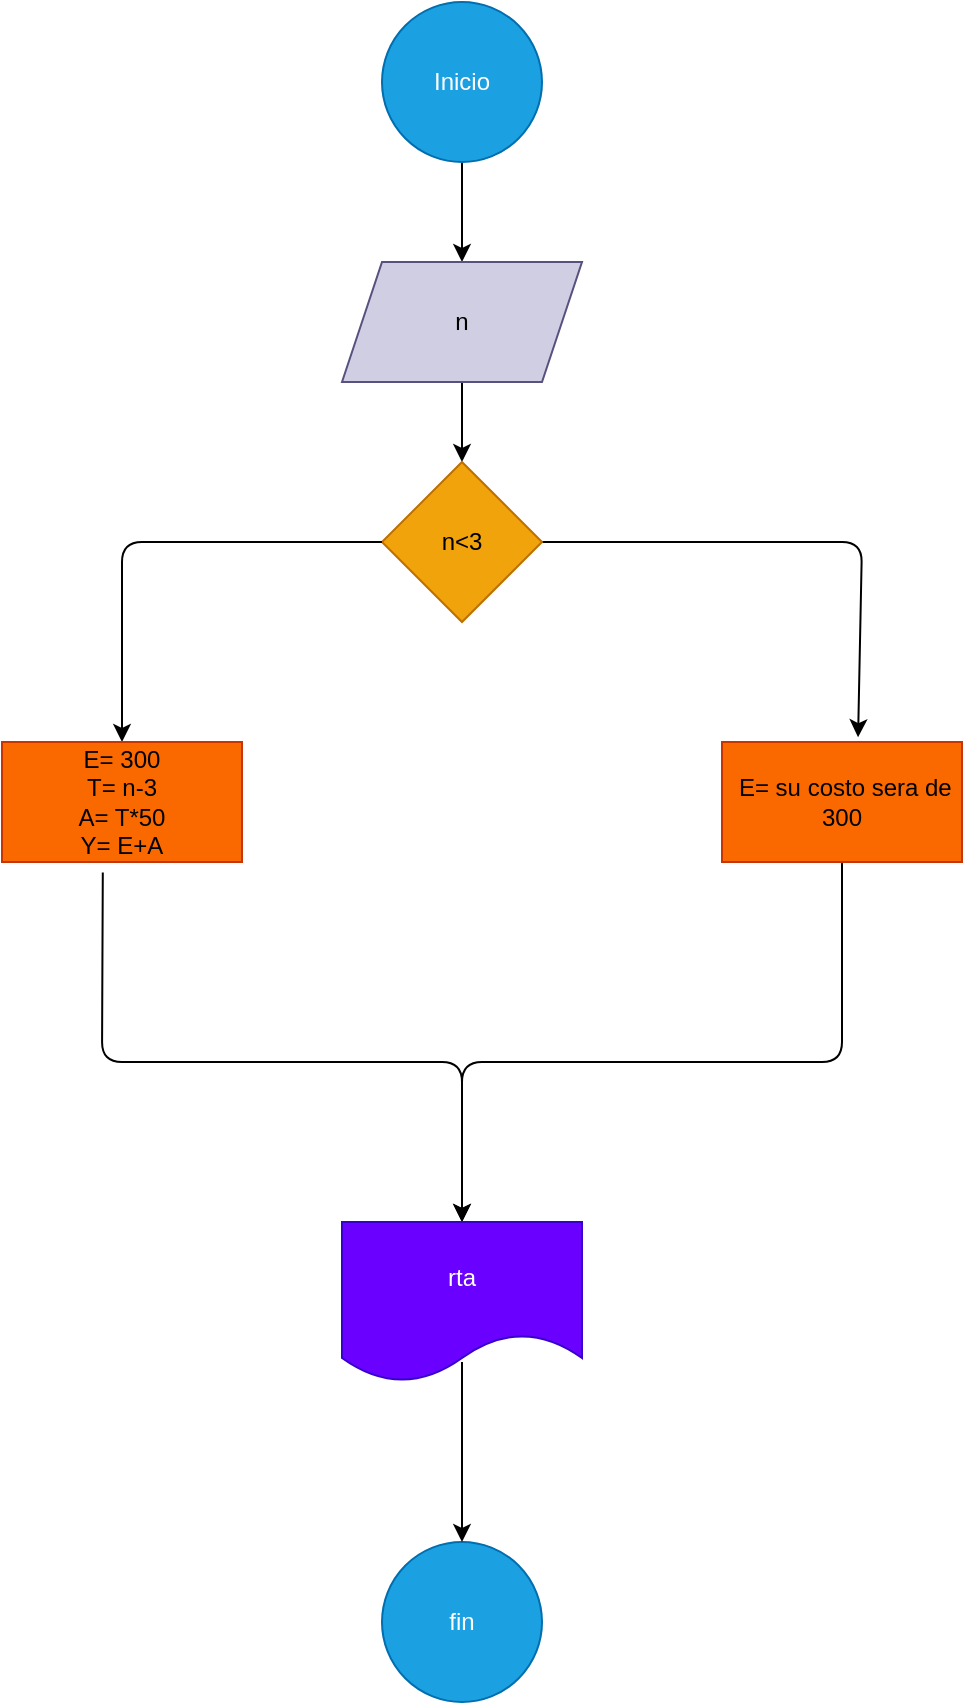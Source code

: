 <mxfile>
    <diagram id="-iFzdmEES0Xy3N-txzT3" name="Page-1">
        <mxGraphModel dx="746" dy="576" grid="1" gridSize="10" guides="1" tooltips="1" connect="1" arrows="1" fold="1" page="1" pageScale="1" pageWidth="850" pageHeight="1100" math="0" shadow="0">
            <root>
                <mxCell id="0"/>
                <mxCell id="1" parent="0"/>
                <mxCell id="4" value="" style="edgeStyle=none;html=1;" edge="1" parent="1" source="2" target="3">
                    <mxGeometry relative="1" as="geometry"/>
                </mxCell>
                <mxCell id="2" value="Inicio" style="ellipse;whiteSpace=wrap;html=1;fillColor=#1ba1e2;fontColor=#ffffff;strokeColor=#006EAF;" vertex="1" parent="1">
                    <mxGeometry x="280" y="30" width="80" height="80" as="geometry"/>
                </mxCell>
                <mxCell id="6" value="" style="edgeStyle=none;html=1;" edge="1" parent="1" source="3" target="5">
                    <mxGeometry relative="1" as="geometry"/>
                </mxCell>
                <mxCell id="3" value="n" style="shape=parallelogram;perimeter=parallelogramPerimeter;whiteSpace=wrap;html=1;fixedSize=1;fillColor=#d0cee2;strokeColor=#56517e;" vertex="1" parent="1">
                    <mxGeometry x="260" y="160" width="120" height="60" as="geometry"/>
                </mxCell>
                <mxCell id="8" value="" style="edgeStyle=none;html=1;entryX=0.567;entryY=-0.04;entryDx=0;entryDy=0;entryPerimeter=0;" edge="1" parent="1" source="5" target="7">
                    <mxGeometry relative="1" as="geometry">
                        <Array as="points">
                            <mxPoint x="520" y="300"/>
                        </Array>
                    </mxGeometry>
                </mxCell>
                <mxCell id="5" value="n&amp;lt;3" style="rhombus;whiteSpace=wrap;html=1;fillColor=#f0a30a;fontColor=#000000;strokeColor=#BD7000;" vertex="1" parent="1">
                    <mxGeometry x="280" y="260" width="80" height="80" as="geometry"/>
                </mxCell>
                <mxCell id="15" value="" style="edgeStyle=none;html=1;" edge="1" parent="1" source="7">
                    <mxGeometry relative="1" as="geometry">
                        <mxPoint x="320" y="640" as="targetPoint"/>
                        <Array as="points">
                            <mxPoint x="510" y="560"/>
                            <mxPoint x="320" y="560"/>
                        </Array>
                    </mxGeometry>
                </mxCell>
                <mxCell id="7" value="&amp;nbsp;E= su costo sera de 300" style="whiteSpace=wrap;html=1;fillColor=#fa6800;fontColor=#000000;strokeColor=#C73500;" vertex="1" parent="1">
                    <mxGeometry x="450" y="400" width="120" height="60" as="geometry"/>
                </mxCell>
                <mxCell id="11" value="" style="endArrow=classic;html=1;exitX=0;exitY=0.5;exitDx=0;exitDy=0;entryX=0.5;entryY=0;entryDx=0;entryDy=0;" edge="1" parent="1" source="5" target="12">
                    <mxGeometry width="50" height="50" relative="1" as="geometry">
                        <mxPoint x="360" y="320" as="sourcePoint"/>
                        <mxPoint x="150" y="340" as="targetPoint"/>
                        <Array as="points">
                            <mxPoint x="150" y="300"/>
                        </Array>
                    </mxGeometry>
                </mxCell>
                <mxCell id="12" value="E= 300&lt;br&gt;T= n-3&lt;br&gt;A= T*50&lt;br&gt;Y= E+A" style="whiteSpace=wrap;html=1;fillColor=#fa6800;fontColor=#000000;strokeColor=#C73500;" vertex="1" parent="1">
                    <mxGeometry x="90" y="400" width="120" height="60" as="geometry"/>
                </mxCell>
                <mxCell id="16" value="" style="endArrow=classic;html=1;exitX=0.42;exitY=1.087;exitDx=0;exitDy=0;exitPerimeter=0;entryX=0.5;entryY=0;entryDx=0;entryDy=0;" edge="1" parent="1" source="12">
                    <mxGeometry width="50" height="50" relative="1" as="geometry">
                        <mxPoint x="360" y="420" as="sourcePoint"/>
                        <mxPoint x="320" y="640" as="targetPoint"/>
                        <Array as="points">
                            <mxPoint x="140" y="560"/>
                            <mxPoint x="320" y="560"/>
                        </Array>
                    </mxGeometry>
                </mxCell>
                <mxCell id="17" value="fin" style="ellipse;whiteSpace=wrap;html=1;fillColor=#1ba1e2;fontColor=#ffffff;strokeColor=#006EAF;" vertex="1" parent="1">
                    <mxGeometry x="280" y="800" width="80" height="80" as="geometry"/>
                </mxCell>
                <mxCell id="20" value="rta" style="shape=document;whiteSpace=wrap;html=1;boundedLbl=1;fillColor=#6a00ff;fontColor=#ffffff;strokeColor=#3700CC;" vertex="1" parent="1">
                    <mxGeometry x="260" y="640" width="120" height="80" as="geometry"/>
                </mxCell>
                <mxCell id="21" value="" style="endArrow=classic;html=1;" edge="1" parent="1" target="17">
                    <mxGeometry width="50" height="50" relative="1" as="geometry">
                        <mxPoint x="320" y="710" as="sourcePoint"/>
                        <mxPoint x="410" y="580" as="targetPoint"/>
                    </mxGeometry>
                </mxCell>
            </root>
        </mxGraphModel>
    </diagram>
</mxfile>
